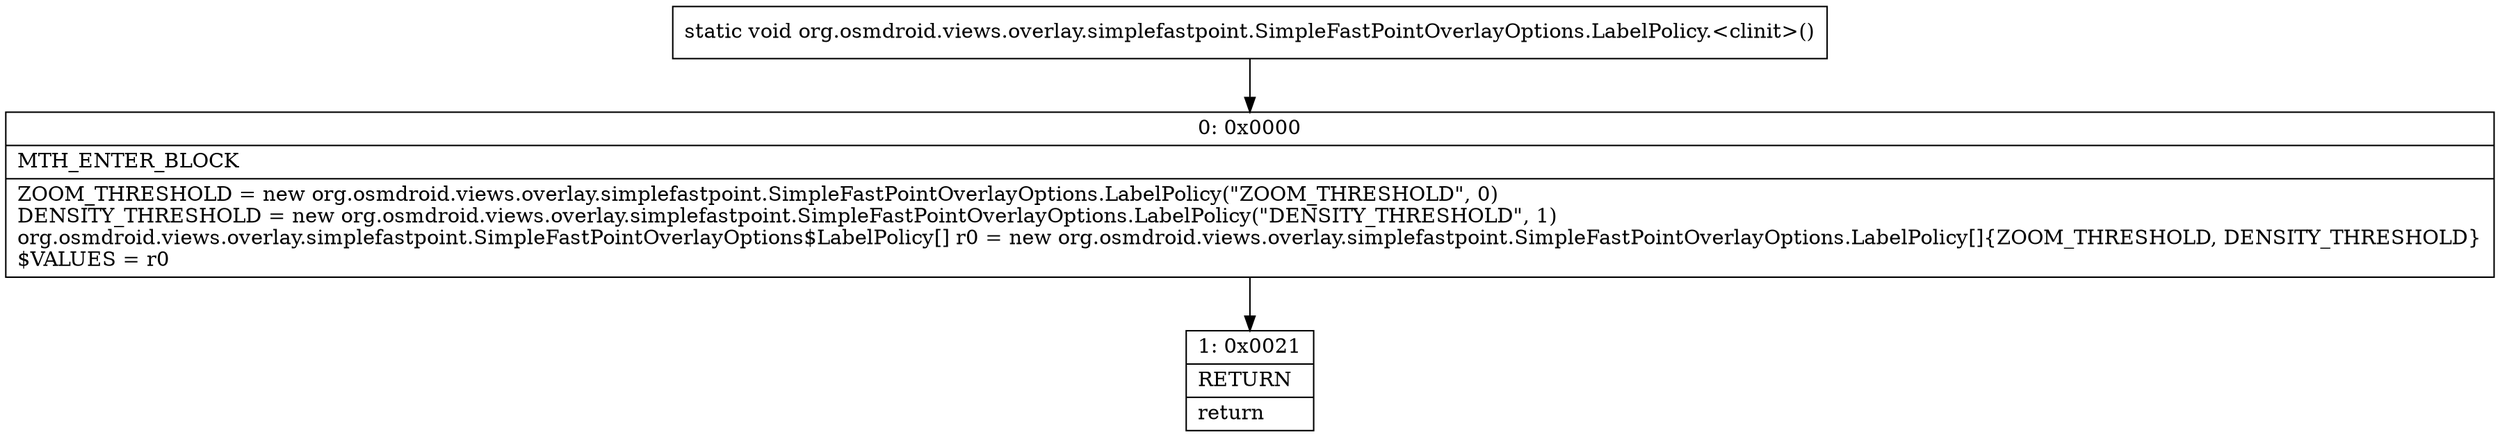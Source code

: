 digraph "CFG fororg.osmdroid.views.overlay.simplefastpoint.SimpleFastPointOverlayOptions.LabelPolicy.\<clinit\>()V" {
Node_0 [shape=record,label="{0\:\ 0x0000|MTH_ENTER_BLOCK\l|ZOOM_THRESHOLD = new org.osmdroid.views.overlay.simplefastpoint.SimpleFastPointOverlayOptions.LabelPolicy(\"ZOOM_THRESHOLD\", 0)\lDENSITY_THRESHOLD = new org.osmdroid.views.overlay.simplefastpoint.SimpleFastPointOverlayOptions.LabelPolicy(\"DENSITY_THRESHOLD\", 1)\lorg.osmdroid.views.overlay.simplefastpoint.SimpleFastPointOverlayOptions$LabelPolicy[] r0 = new org.osmdroid.views.overlay.simplefastpoint.SimpleFastPointOverlayOptions.LabelPolicy[]\{ZOOM_THRESHOLD, DENSITY_THRESHOLD\}\l$VALUES = r0\l}"];
Node_1 [shape=record,label="{1\:\ 0x0021|RETURN\l|return\l}"];
MethodNode[shape=record,label="{static void org.osmdroid.views.overlay.simplefastpoint.SimpleFastPointOverlayOptions.LabelPolicy.\<clinit\>() }"];
MethodNode -> Node_0;
Node_0 -> Node_1;
}

